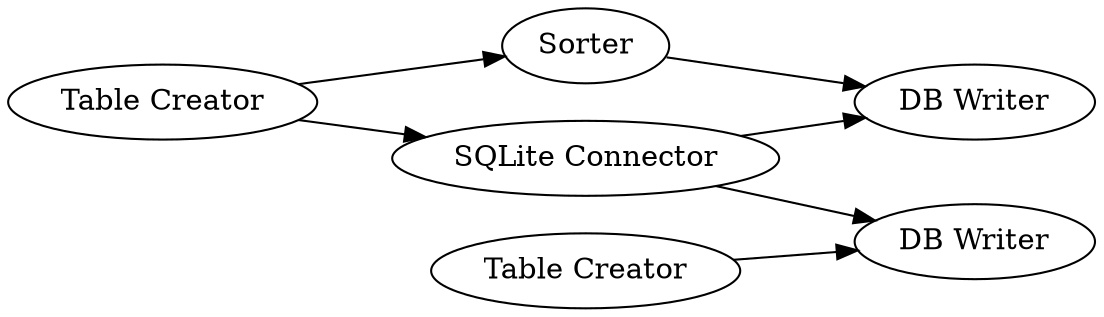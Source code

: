 digraph {
	1 [label="SQLite Connector"]
	2 [label="DB Writer"]
	3 [label="Table Creator"]
	4 [label="Table Creator"]
	5 [label="DB Writer"]
	6 [label=Sorter]
	1 -> 2
	1 -> 5
	3 -> 1
	3 -> 6
	4 -> 5
	6 -> 2
	rankdir=LR
}

